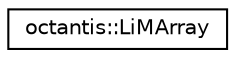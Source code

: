 digraph "Graphical Class Hierarchy"
{
  edge [fontname="Helvetica",fontsize="10",labelfontname="Helvetica",labelfontsize="10"];
  node [fontname="Helvetica",fontsize="10",shape=record];
  rankdir="LR";
  Node0 [label="octantis::LiMArray",height=0.2,width=0.4,color="black", fillcolor="white", style="filled",URL="$classoctantis_1_1LiMArray.html",tooltip="Class implementing the necessary structures to model the LiM Unit. "];
}
